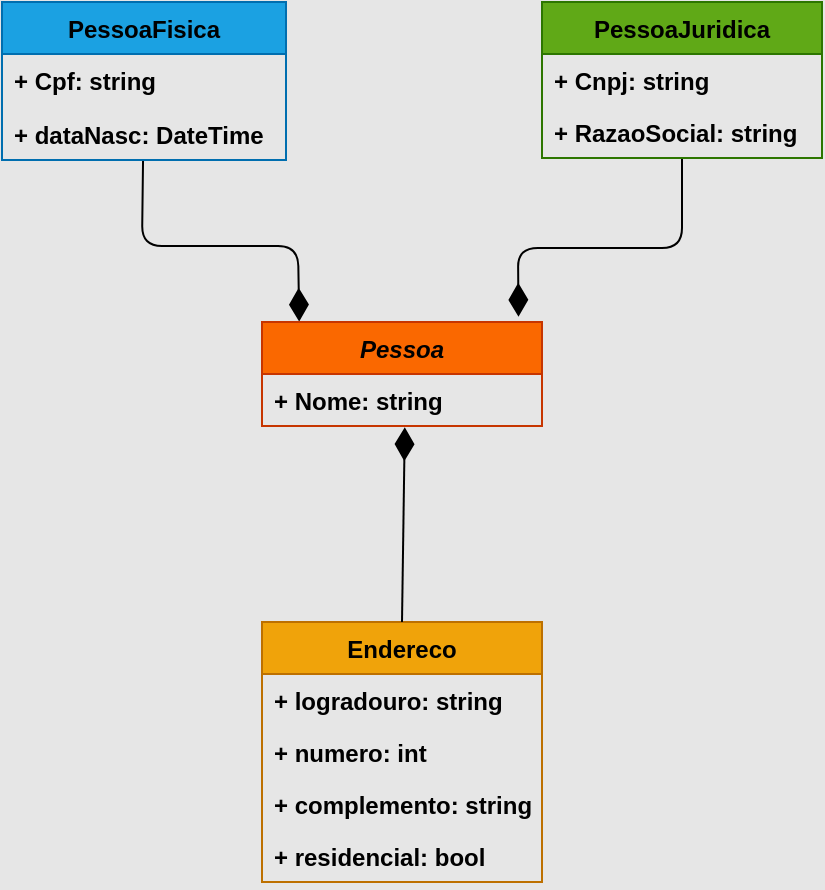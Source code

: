 <mxfile>
    <diagram id="YjpXzwWWw77K5ohAo_Xf" name="Página-1">
        <mxGraphModel dx="777" dy="505" grid="0" gridSize="10" guides="1" tooltips="1" connect="1" arrows="1" fold="1" page="1" pageScale="1" pageWidth="827" pageHeight="1169" background="#E6E6E6" math="0" shadow="0">
            <root>
                <mxCell id="0"/>
                <mxCell id="1" parent="0"/>
                <mxCell id="21" style="edgeStyle=none;html=1;entryX=0.133;entryY=-0.004;entryDx=0;entryDy=0;entryPerimeter=0;fontColor=#000000;labelBackgroundColor=#000000;strokeColor=#000000;endArrow=diamondThin;endFill=1;endSize=14;" edge="1" parent="1" source="9" target="17">
                    <mxGeometry relative="1" as="geometry">
                        <Array as="points">
                            <mxPoint x="294" y="302"/>
                            <mxPoint x="372" y="302"/>
                        </Array>
                    </mxGeometry>
                </mxCell>
                <mxCell id="9" value="PessoaFisica" style="swimlane;fontStyle=1;childLayout=stackLayout;horizontal=1;startSize=26;fillColor=#1ba1e2;horizontalStack=0;resizeParent=1;resizeParentMax=0;resizeLast=0;collapsible=1;marginBottom=0;fontColor=#000000;strokeColor=#006EAF;shadow=0;gradientColor=none;swimlaneFillColor=none;strokeWidth=1;" vertex="1" parent="1">
                    <mxGeometry x="224" y="180" width="142" height="79" as="geometry"/>
                </mxCell>
                <mxCell id="10" value="+ Cpf: string" style="text;strokeColor=none;fillColor=none;align=left;verticalAlign=top;spacingLeft=4;spacingRight=4;overflow=hidden;rotatable=0;points=[[0,0.5],[1,0.5]];portConstraint=eastwest;fontColor=#000000;fontStyle=1" vertex="1" parent="9">
                    <mxGeometry y="26" width="142" height="27" as="geometry"/>
                </mxCell>
                <mxCell id="11" value="+ dataNasc: DateTime" style="text;strokeColor=none;fillColor=none;align=left;verticalAlign=top;spacingLeft=4;spacingRight=4;overflow=hidden;rotatable=0;points=[[0,0.5],[1,0.5]];portConstraint=eastwest;fontColor=#000000;fontStyle=1" vertex="1" parent="9">
                    <mxGeometry y="53" width="142" height="26" as="geometry"/>
                </mxCell>
                <mxCell id="20" value="" style="edgeStyle=none;html=1;entryX=0.916;entryY=-0.05;entryDx=0;entryDy=0;entryPerimeter=0;strokeColor=#000000;endArrow=diamondThin;endFill=1;endSize=14;" edge="1" parent="1" source="13" target="17">
                    <mxGeometry relative="1" as="geometry">
                        <Array as="points">
                            <mxPoint x="564" y="303"/>
                            <mxPoint x="482" y="303"/>
                        </Array>
                    </mxGeometry>
                </mxCell>
                <mxCell id="13" value="PessoaJuridica" style="swimlane;fontStyle=1;childLayout=stackLayout;horizontal=1;startSize=26;fillColor=#60a917;horizontalStack=0;resizeParent=1;resizeParentMax=0;resizeLast=0;collapsible=1;marginBottom=0;fontColor=#000000;strokeColor=#2D7600;" vertex="1" parent="1">
                    <mxGeometry x="494" y="180" width="140" height="78" as="geometry"/>
                </mxCell>
                <mxCell id="14" value="+ Cnpj: string" style="text;strokeColor=none;fillColor=none;align=left;verticalAlign=top;spacingLeft=4;spacingRight=4;overflow=hidden;rotatable=0;points=[[0,0.5],[1,0.5]];portConstraint=eastwest;fontColor=#000000;fontStyle=1" vertex="1" parent="13">
                    <mxGeometry y="26" width="140" height="26" as="geometry"/>
                </mxCell>
                <mxCell id="15" value="+ RazaoSocial: string" style="text;strokeColor=none;fillColor=none;align=left;verticalAlign=top;spacingLeft=4;spacingRight=4;overflow=hidden;rotatable=0;points=[[0,0.5],[1,0.5]];portConstraint=eastwest;fontColor=#000000;fontStyle=1" vertex="1" parent="13">
                    <mxGeometry y="52" width="140" height="26" as="geometry"/>
                </mxCell>
                <mxCell id="17" value="Pessoa" style="swimlane;fontStyle=3;childLayout=stackLayout;horizontal=1;startSize=26;horizontalStack=0;resizeParent=1;resizeParentMax=0;resizeLast=0;collapsible=1;marginBottom=0;fillColor=#fa6800;strokeColor=#C73500;fontColor=#000000;" vertex="1" parent="1">
                    <mxGeometry x="354" y="340" width="140" height="52" as="geometry"/>
                </mxCell>
                <mxCell id="18" value="+ Nome: string" style="text;strokeColor=none;fillColor=none;align=left;verticalAlign=top;spacingLeft=4;spacingRight=4;overflow=hidden;rotatable=0;points=[[0,0.5],[1,0.5]];portConstraint=eastwest;fontColor=#000000;fontStyle=1" vertex="1" parent="17">
                    <mxGeometry y="26" width="140" height="26" as="geometry"/>
                </mxCell>
                <mxCell id="22" value="Endereco" style="swimlane;fontStyle=1;childLayout=stackLayout;horizontal=1;startSize=26;fillColor=#f0a30a;horizontalStack=0;resizeParent=1;resizeParentMax=0;resizeLast=0;collapsible=1;marginBottom=0;fontColor=#000000;strokeColor=#BD7000;" vertex="1" parent="1">
                    <mxGeometry x="354" y="490" width="140" height="130" as="geometry">
                        <mxRectangle x="250" y="472" width="90" height="26" as="alternateBounds"/>
                    </mxGeometry>
                </mxCell>
                <mxCell id="28" value="+ logradouro: string" style="text;strokeColor=none;fillColor=none;align=left;verticalAlign=top;spacingLeft=4;spacingRight=4;overflow=hidden;rotatable=0;points=[[0,0.5],[1,0.5]];portConstraint=eastwest;fontColor=#000000;fontStyle=1" vertex="1" parent="22">
                    <mxGeometry y="26" width="140" height="26" as="geometry"/>
                </mxCell>
                <mxCell id="29" value="+ numero: int" style="text;strokeColor=none;fillColor=none;align=left;verticalAlign=top;spacingLeft=4;spacingRight=4;overflow=hidden;rotatable=0;points=[[0,0.5],[1,0.5]];portConstraint=eastwest;fontColor=#000000;fontStyle=1" vertex="1" parent="22">
                    <mxGeometry y="52" width="140" height="26" as="geometry"/>
                </mxCell>
                <mxCell id="30" value="+ complemento: string" style="text;strokeColor=none;fillColor=none;align=left;verticalAlign=top;spacingLeft=4;spacingRight=4;overflow=hidden;rotatable=0;points=[[0,0.5],[1,0.5]];portConstraint=eastwest;fontColor=#000000;fontStyle=1" vertex="1" parent="22">
                    <mxGeometry y="78" width="140" height="26" as="geometry"/>
                </mxCell>
                <mxCell id="23" value="+ residencial: bool" style="text;strokeColor=none;fillColor=none;align=left;verticalAlign=top;spacingLeft=4;spacingRight=4;overflow=hidden;rotatable=0;points=[[0,0.5],[1,0.5]];portConstraint=eastwest;fontColor=#000000;fontStyle=1" vertex="1" parent="22">
                    <mxGeometry y="104" width="140" height="26" as="geometry"/>
                </mxCell>
                <mxCell id="34" value="" style="endArrow=diamondThin;endFill=1;endSize=14;html=1;exitX=0.5;exitY=0;exitDx=0;exitDy=0;strokeColor=#000000;jumpSize=6;entryX=0.51;entryY=1.024;entryDx=0;entryDy=0;entryPerimeter=0;" edge="1" parent="1" source="22" target="18">
                    <mxGeometry width="160" relative="1" as="geometry">
                        <mxPoint x="424" y="475" as="sourcePoint"/>
                        <mxPoint x="424" y="398" as="targetPoint"/>
                    </mxGeometry>
                </mxCell>
            </root>
        </mxGraphModel>
    </diagram>
</mxfile>